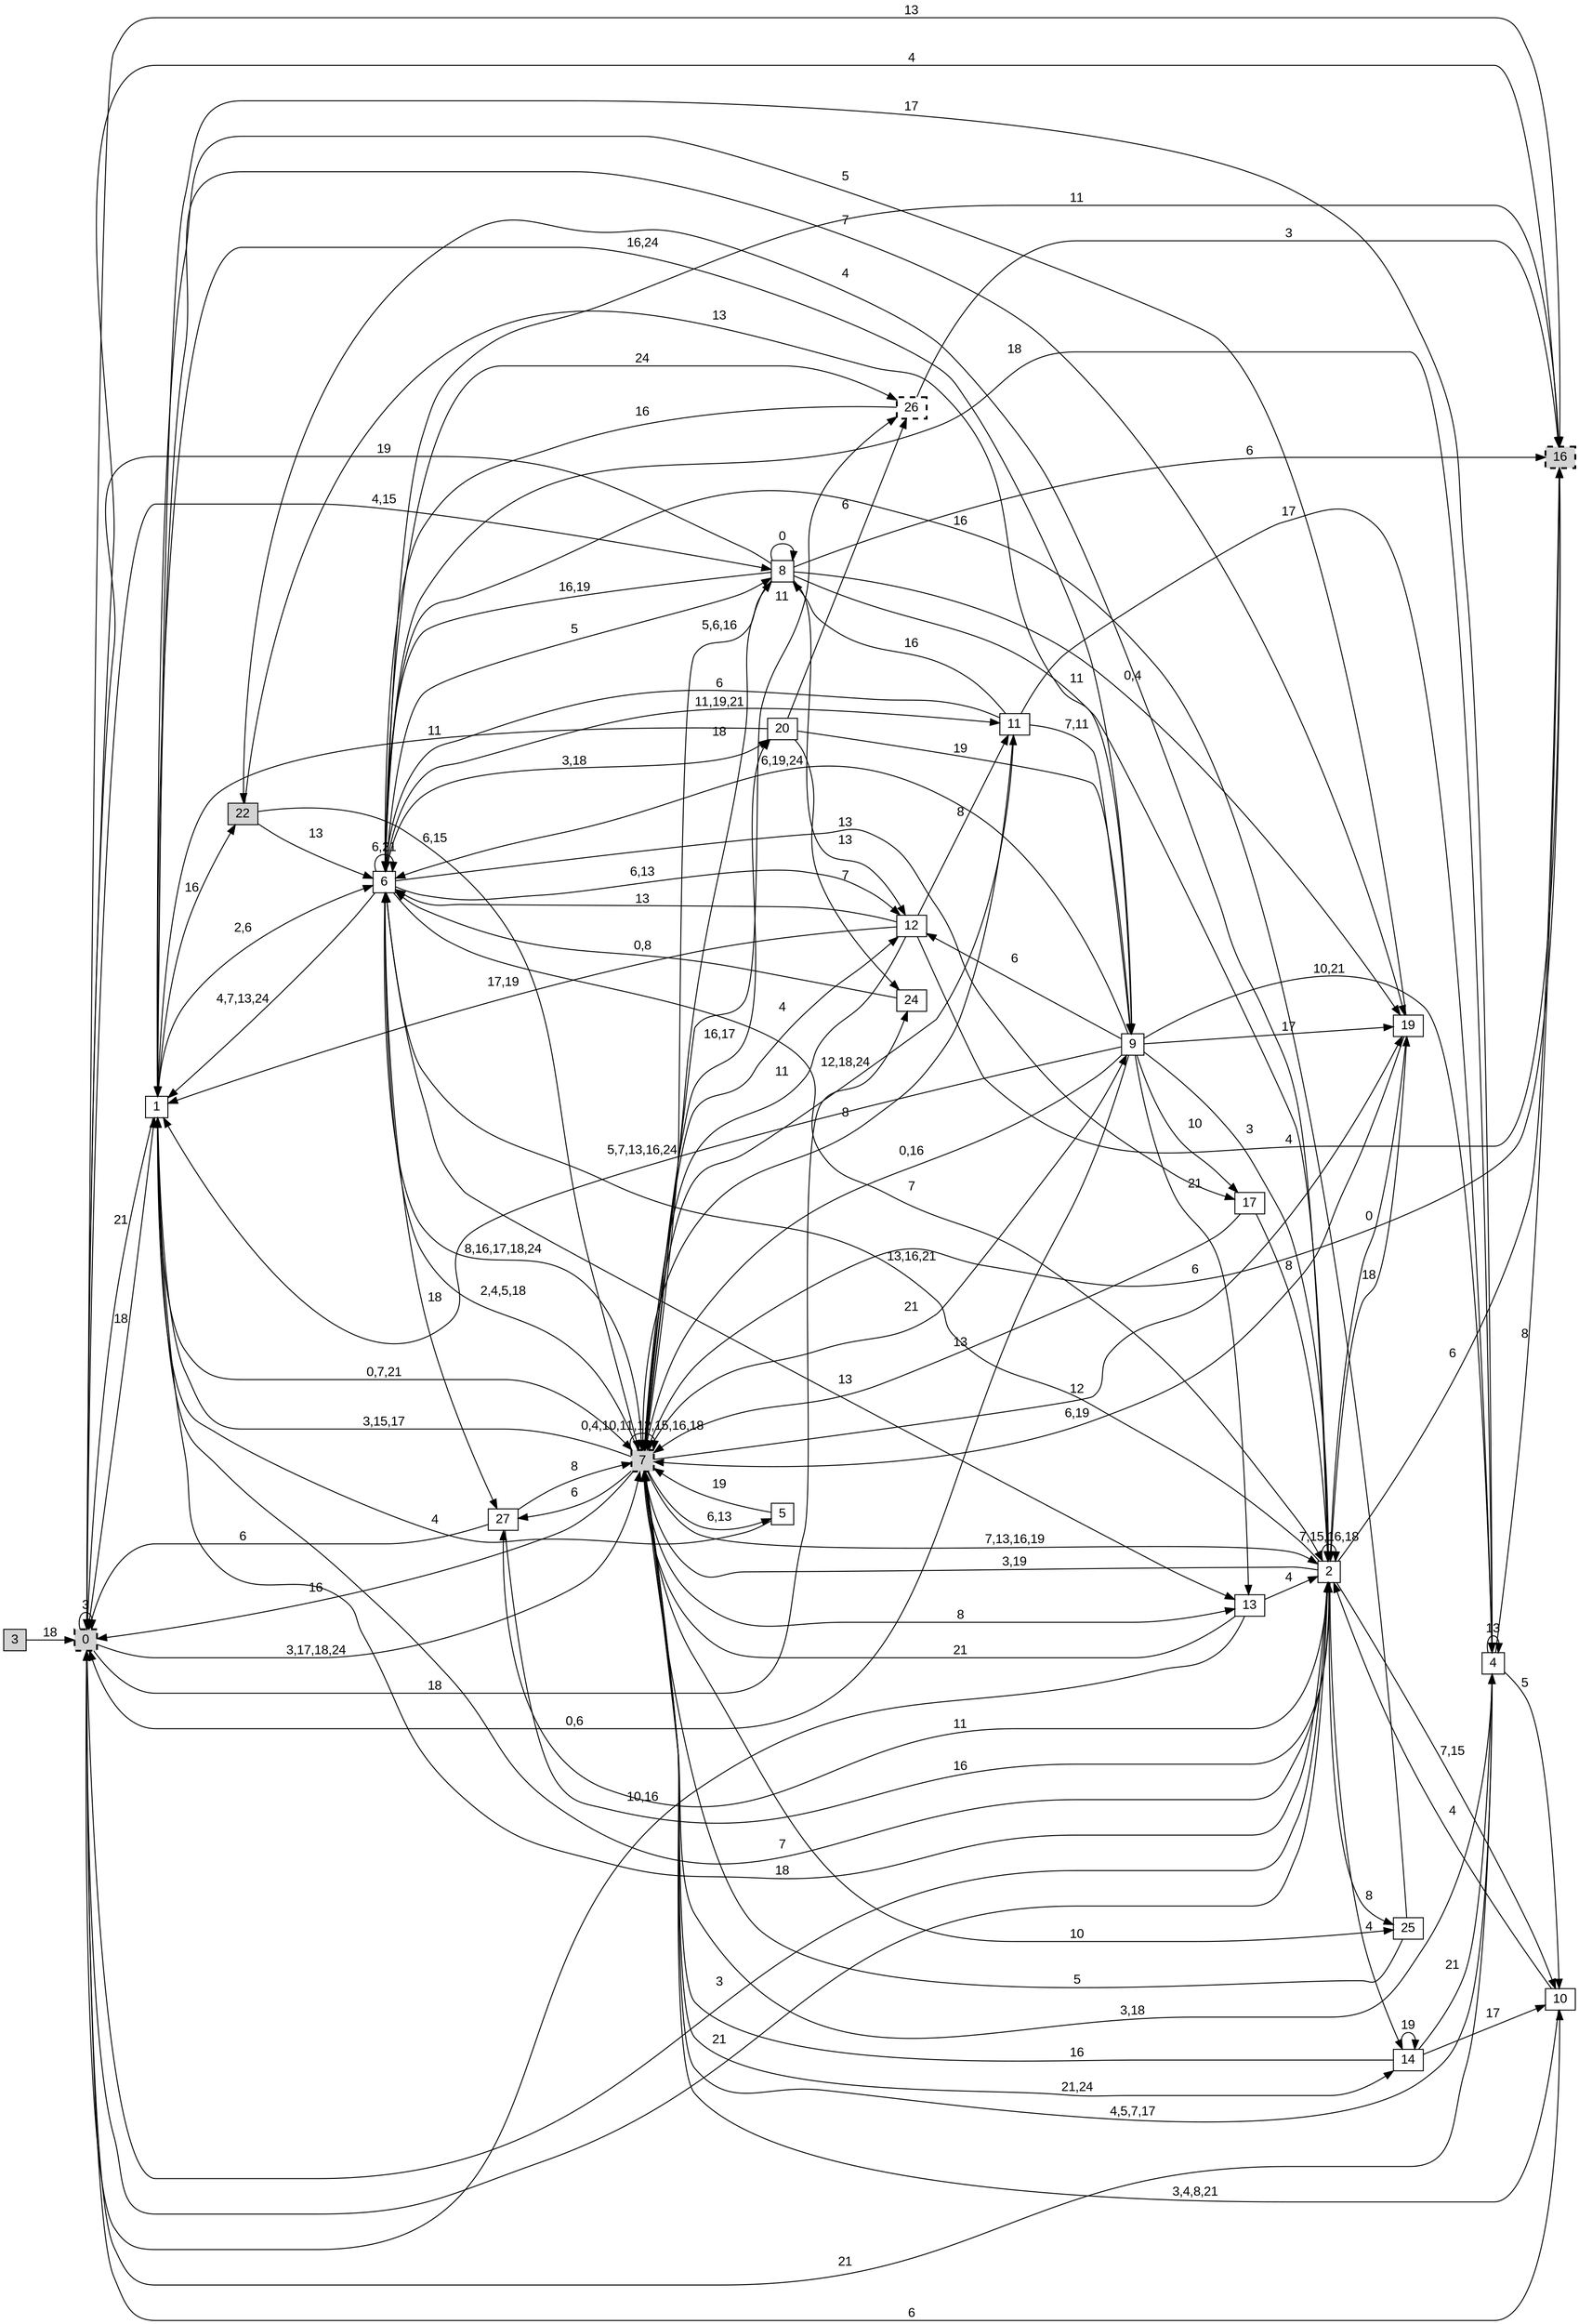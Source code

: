 digraph "NDFA" {
  rankdir=LR
  node [shape=box width=0.1 height=0.1 fontname=Arial]
  edge [fontname=Arial]
/* Estados */
 s0 [label="0" style="filled,bold,dashed"] /* I:1 F:1 D:0 */
 s1 [label="1" ] /* I:0 F:0 D:0 */
 s2 [label="2" ] /* I:0 F:0 D:0 */
 s3 [label="3" style="filled"] /* I:1 F:0 D:0 */
 s4 [label="4" ] /* I:0 F:0 D:0 */
 s5 [label="5" ] /* I:0 F:0 D:0 */
 s6 [label="6" ] /* I:0 F:0 D:0 */
 s7 [label="7" style="filled,bold,dashed"] /* I:1 F:1 D:0 */
 s8 [label="8" ] /* I:0 F:0 D:0 */
 s9 [label="9" ] /* I:0 F:0 D:0 */
 s10 [label="10" ] /* I:0 F:0 D:0 */
 s11 [label="11" ] /* I:0 F:0 D:0 */
 s12 [label="12" ] /* I:0 F:0 D:0 */
 s13 [label="13" ] /* I:0 F:0 D:0 */
 s14 [label="14" ] /* I:0 F:0 D:0 */
 s16 [label="16" style="filled,bold,dashed"] /* I:1 F:1 D:0 */
 s17 [label="17" ] /* I:0 F:0 D:0 */
 s19 [label="19" ] /* I:0 F:0 D:0 */
 s20 [label="20" ] /* I:0 F:0 D:0 */
 s22 [label="22" style="filled"] /* I:1 F:0 D:0 */
 s24 [label="24" ] /* I:0 F:0 D:0 */
 s25 [label="25" ] /* I:0 F:0 D:0 */
 s26 [label="26" style="bold,dashed"] /* I:0 F:1 D:0 */
 s27 [label="27" ] /* I:0 F:0 D:0 */
/* Transiciones */
  s0 -> s0 [label="3"]
  s0 -> s1 [label="18"]
  s0 -> s2 [label="3"]
  s0 -> s7 [label="3,17,18,24"]
  s0 -> s8 [label="4,15"]
  s0 -> s10 [label="6"]
  s0 -> s16 [label="13"]
  s0 -> s24 [label="18"]
  s1 -> s0 [label="21"]
  s1 -> s2 [label="7"]
  s1 -> s6 [label="2,6"]
  s1 -> s7 [label="0,7,21"]
  s1 -> s9 [label="16,24"]
  s1 -> s19 [label="7"]
  s1 -> s22 [label="16"]
  s2 -> s0 [label="21"]
  s2 -> s1 [label="18"]
  s2 -> s2 [label="7,15,16,18"]
  s2 -> s6 [label="13,16,21"]
  s2 -> s7 [label="3,19"]
  s2 -> s10 [label="7,15"]
  s2 -> s14 [label="4"]
  s2 -> s16 [label="6"]
  s2 -> s19 [label="18"]
  s2 -> s22 [label="4"]
  s2 -> s25 [label="8"]
  s2 -> s27 [label="11"]
  s3 -> s0 [label="18"]
  s4 -> s0 [label="21"]
  s4 -> s1 [label="17"]
  s4 -> s4 [label="13"]
  s4 -> s7 [label="4,5,7,17"]
  s4 -> s10 [label="5"]
  s4 -> s16 [label="8"]
  s5 -> s1 [label="4"]
  s5 -> s7 [label="19"]
  s6 -> s1 [label="4,7,13,24"]
  s6 -> s2 [label="7"]
  s6 -> s4 [label="18"]
  s6 -> s6 [label="6,21"]
  s6 -> s7 [label="8,16,17,18,24"]
  s6 -> s8 [label="5"]
  s6 -> s11 [label="11,19,21"]
  s6 -> s12 [label="6,13"]
  s6 -> s13 [label="13"]
  s6 -> s16 [label="11"]
  s6 -> s17 [label="13"]
  s6 -> s20 [label="3,18"]
  s6 -> s26 [label="24"]
  s6 -> s27 [label="18"]
  s7 -> s0 [label="16"]
  s7 -> s1 [label="3,15,17"]
  s7 -> s2 [label="7,13,16,19"]
  s7 -> s4 [label="3,18"]
  s7 -> s5 [label="6,13"]
  s7 -> s6 [label="2,4,5,18"]
  s7 -> s7 [label="0,4,10,11,12,15,16,18"]
  s7 -> s8 [label="5,6,16"]
  s7 -> s9 [label="21"]
  s7 -> s11 [label="12,18,24"]
  s7 -> s12 [label="4"]
  s7 -> s13 [label="8"]
  s7 -> s14 [label="21,24"]
  s7 -> s19 [label="12"]
  s7 -> s20 [label="16,17"]
  s7 -> s25 [label="10"]
  s7 -> s26 [label="11"]
  s7 -> s27 [label="6"]
  s8 -> s0 [label="19"]
  s8 -> s2 [label="11"]
  s8 -> s6 [label="16,19"]
  s8 -> s7 [label="18"]
  s8 -> s8 [label="0"]
  s8 -> s12 [label="13"]
  s8 -> s16 [label="6"]
  s8 -> s19 [label="0,4"]
  s9 -> s0 [label="0,6"]
  s9 -> s1 [label="5,7,13,16,24"]
  s9 -> s2 [label="3"]
  s9 -> s4 [label="10,21"]
  s9 -> s6 [label="6,19,24"]
  s9 -> s7 [label="0,16"]
  s9 -> s12 [label="6"]
  s9 -> s13 [label="21"]
  s9 -> s17 [label="10"]
  s9 -> s19 [label="17"]
  s10 -> s2 [label="4"]
  s10 -> s7 [label="3,4,8,21"]
  s11 -> s4 [label="17"]
  s11 -> s6 [label="6"]
  s11 -> s7 [label="8"]
  s11 -> s8 [label="16"]
  s11 -> s9 [label="7,11"]
  s12 -> s1 [label="17,19"]
  s12 -> s6 [label="13"]
  s12 -> s7 [label="11"]
  s12 -> s11 [label="8"]
  s12 -> s16 [label="4"]
  s13 -> s0 [label="10,16"]
  s13 -> s2 [label="4"]
  s13 -> s7 [label="21"]
  s14 -> s4 [label="21"]
  s14 -> s7 [label="16"]
  s14 -> s10 [label="17"]
  s14 -> s14 [label="19"]
  s16 -> s0 [label="4"]
  s16 -> s7 [label="6"]
  s17 -> s2 [label="8"]
  s17 -> s7 [label="13"]
  s19 -> s1 [label="5"]
  s19 -> s2 [label="0"]
  s19 -> s7 [label="6,19"]
  s20 -> s1 [label="11"]
  s20 -> s9 [label="19"]
  s20 -> s24 [label="7"]
  s20 -> s26 [label="6"]
  s22 -> s6 [label="13"]
  s22 -> s7 [label="6,15"]
  s22 -> s9 [label="13"]
  s24 -> s6 [label="0,8"]
  s25 -> s6 [label="16"]
  s25 -> s7 [label="5"]
  s26 -> s6 [label="16"]
  s26 -> s16 [label="3"]
  s27 -> s0 [label="6"]
  s27 -> s2 [label="16"]
  s27 -> s7 [label="8"]
}
